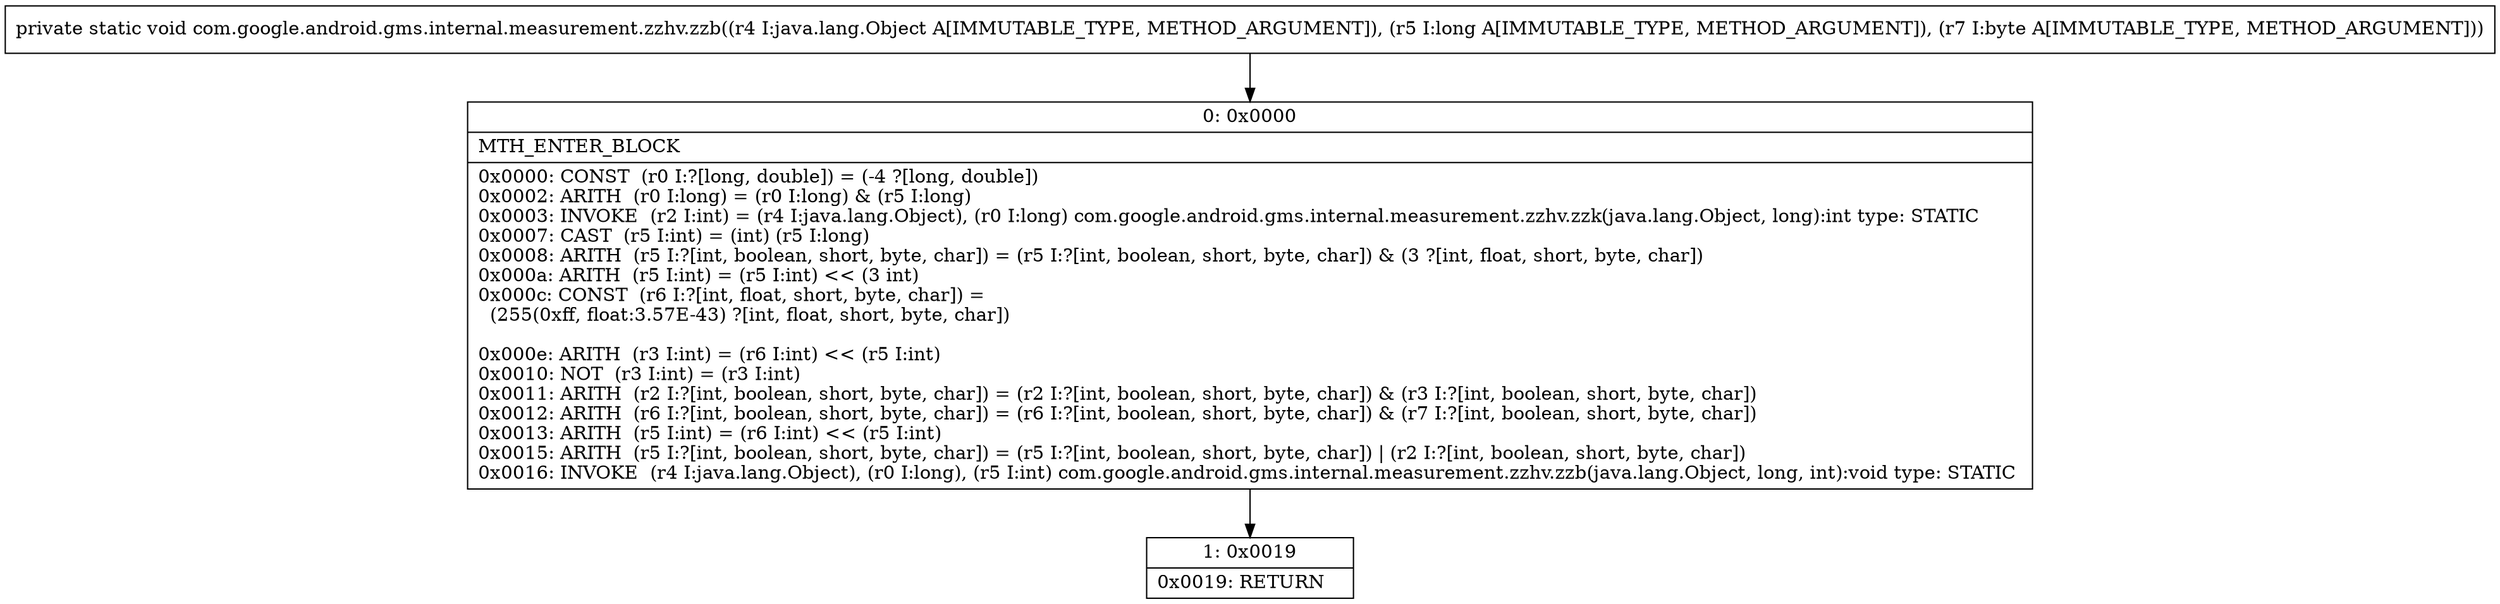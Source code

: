 digraph "CFG forcom.google.android.gms.internal.measurement.zzhv.zzb(Ljava\/lang\/Object;JB)V" {
Node_0 [shape=record,label="{0\:\ 0x0000|MTH_ENTER_BLOCK\l|0x0000: CONST  (r0 I:?[long, double]) = (\-4 ?[long, double]) \l0x0002: ARITH  (r0 I:long) = (r0 I:long) & (r5 I:long) \l0x0003: INVOKE  (r2 I:int) = (r4 I:java.lang.Object), (r0 I:long) com.google.android.gms.internal.measurement.zzhv.zzk(java.lang.Object, long):int type: STATIC \l0x0007: CAST  (r5 I:int) = (int) (r5 I:long) \l0x0008: ARITH  (r5 I:?[int, boolean, short, byte, char]) = (r5 I:?[int, boolean, short, byte, char]) & (3 ?[int, float, short, byte, char]) \l0x000a: ARITH  (r5 I:int) = (r5 I:int) \<\< (3 int) \l0x000c: CONST  (r6 I:?[int, float, short, byte, char]) = \l  (255(0xff, float:3.57E\-43) ?[int, float, short, byte, char])\l \l0x000e: ARITH  (r3 I:int) = (r6 I:int) \<\< (r5 I:int) \l0x0010: NOT  (r3 I:int) = (r3 I:int) \l0x0011: ARITH  (r2 I:?[int, boolean, short, byte, char]) = (r2 I:?[int, boolean, short, byte, char]) & (r3 I:?[int, boolean, short, byte, char]) \l0x0012: ARITH  (r6 I:?[int, boolean, short, byte, char]) = (r6 I:?[int, boolean, short, byte, char]) & (r7 I:?[int, boolean, short, byte, char]) \l0x0013: ARITH  (r5 I:int) = (r6 I:int) \<\< (r5 I:int) \l0x0015: ARITH  (r5 I:?[int, boolean, short, byte, char]) = (r5 I:?[int, boolean, short, byte, char]) \| (r2 I:?[int, boolean, short, byte, char]) \l0x0016: INVOKE  (r4 I:java.lang.Object), (r0 I:long), (r5 I:int) com.google.android.gms.internal.measurement.zzhv.zzb(java.lang.Object, long, int):void type: STATIC \l}"];
Node_1 [shape=record,label="{1\:\ 0x0019|0x0019: RETURN   \l}"];
MethodNode[shape=record,label="{private static void com.google.android.gms.internal.measurement.zzhv.zzb((r4 I:java.lang.Object A[IMMUTABLE_TYPE, METHOD_ARGUMENT]), (r5 I:long A[IMMUTABLE_TYPE, METHOD_ARGUMENT]), (r7 I:byte A[IMMUTABLE_TYPE, METHOD_ARGUMENT])) }"];
MethodNode -> Node_0;
Node_0 -> Node_1;
}

